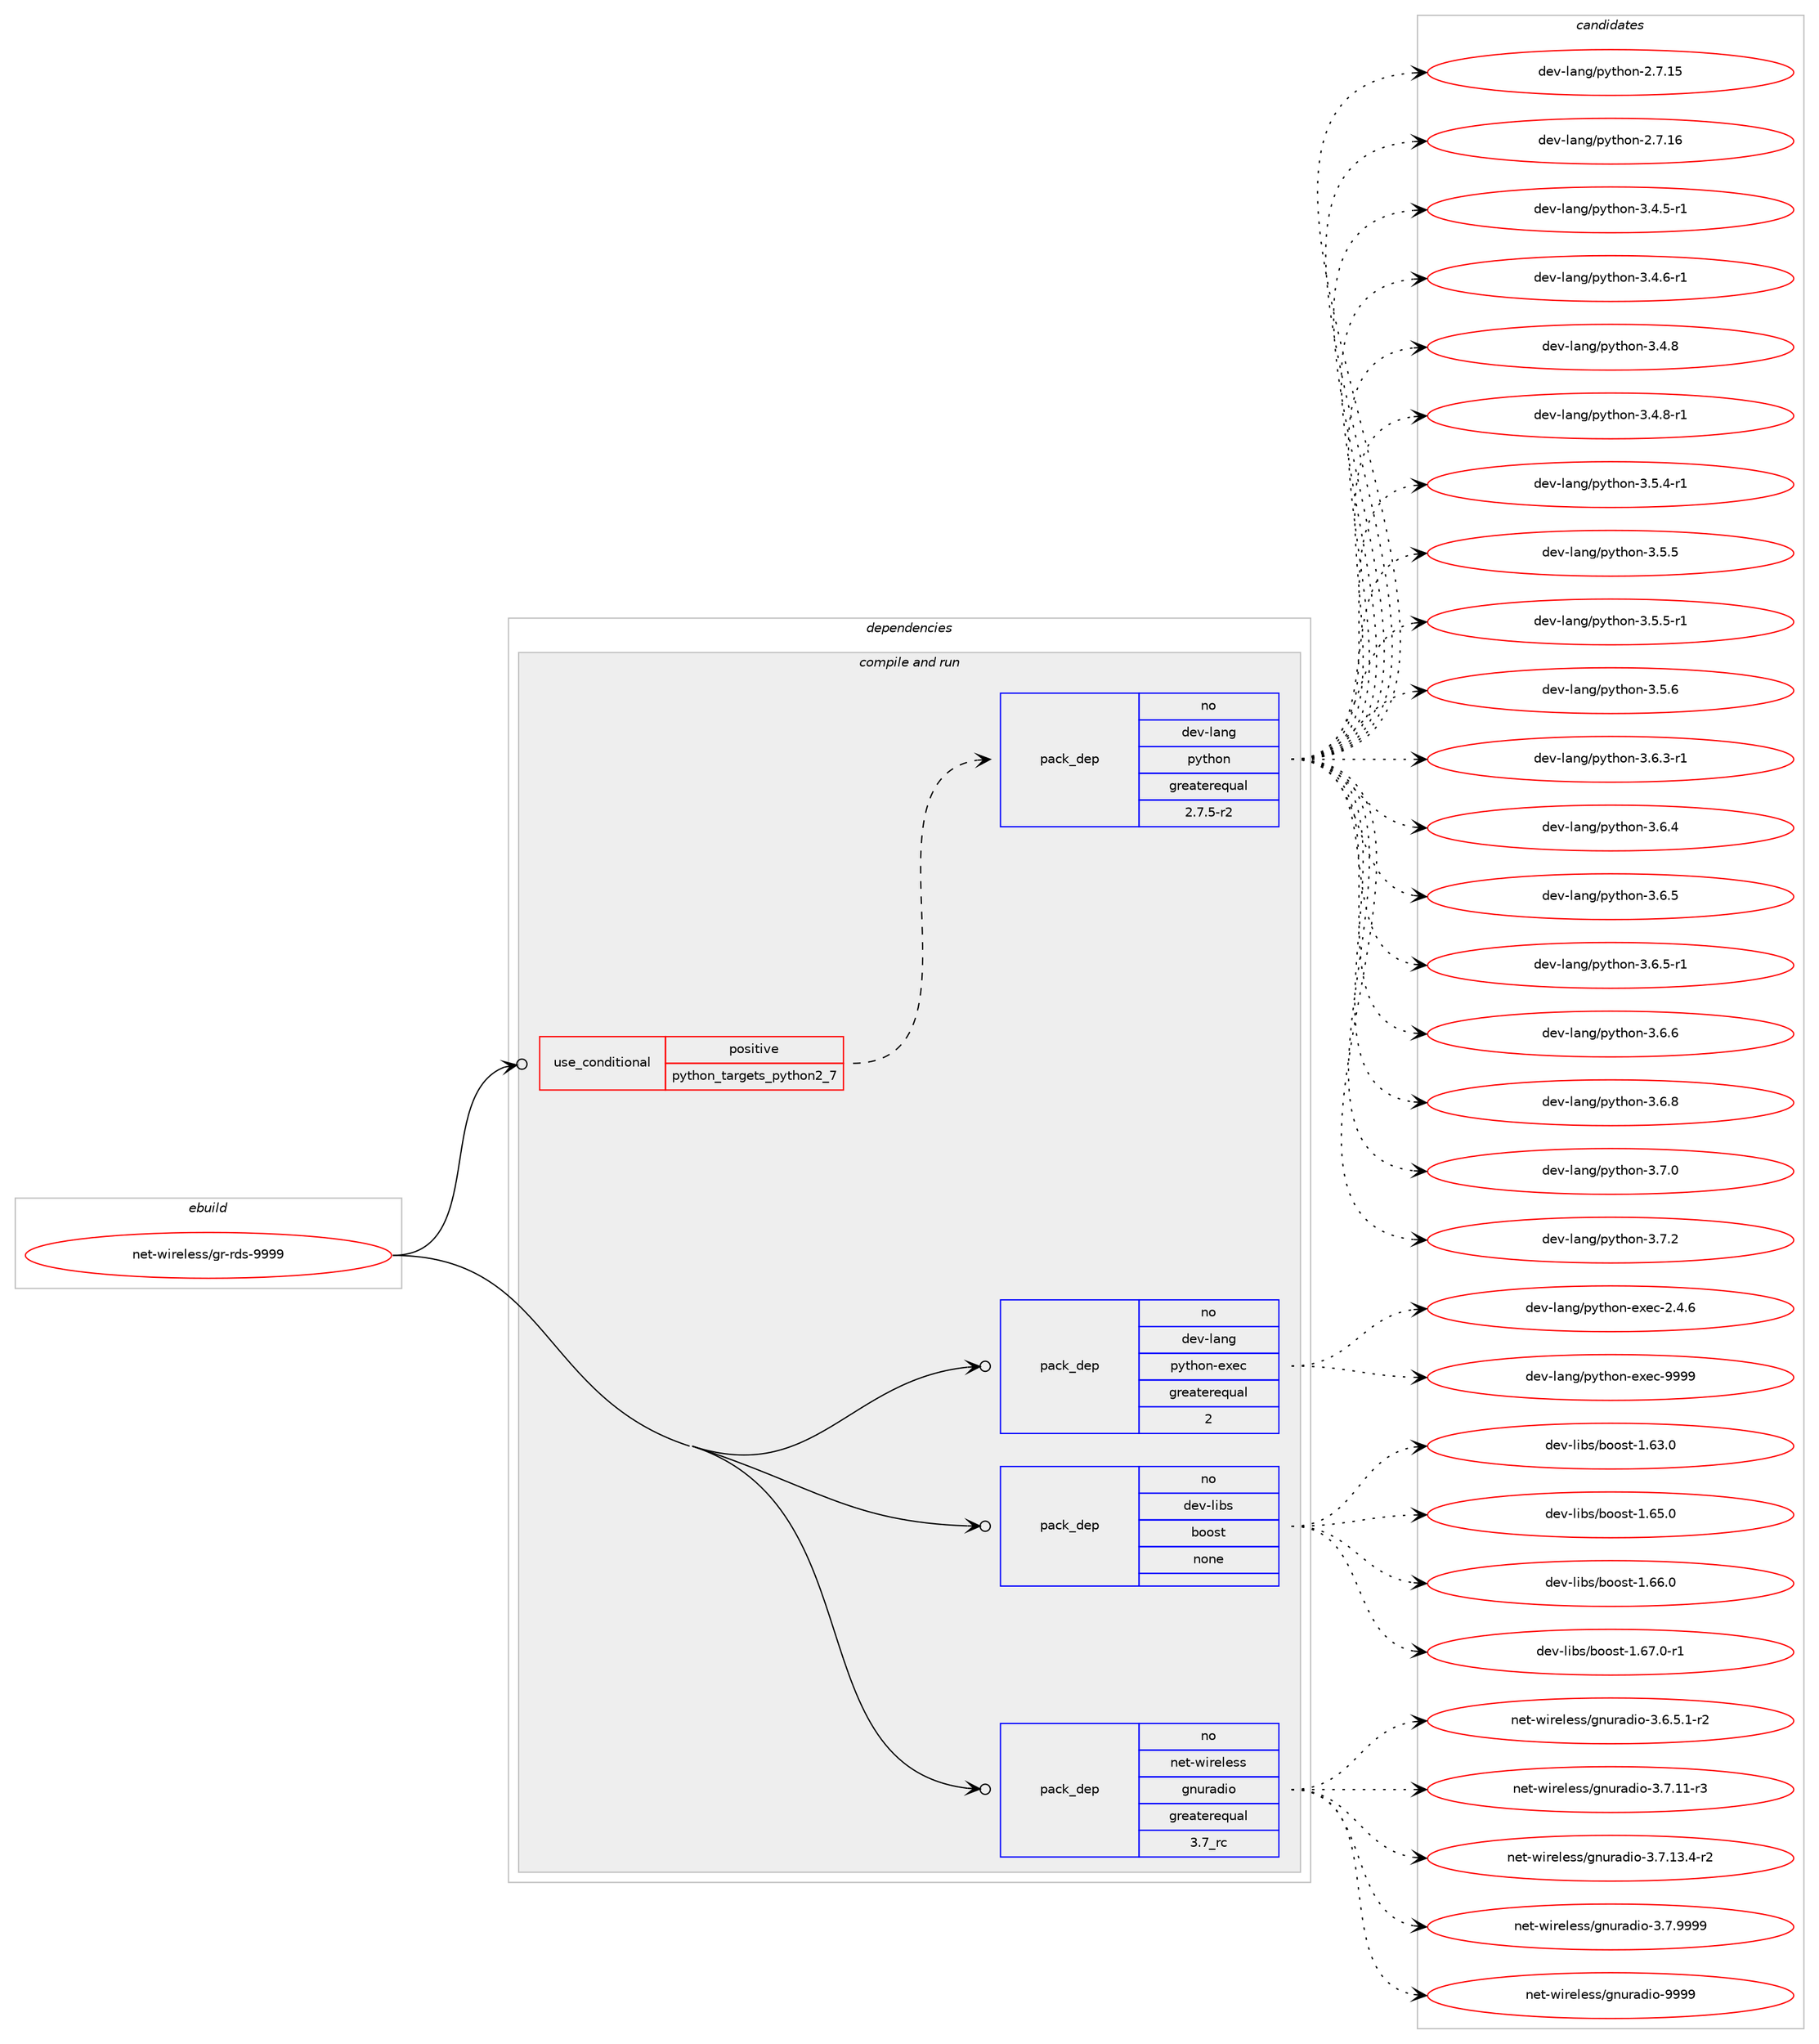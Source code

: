 digraph prolog {

# *************
# Graph options
# *************

newrank=true;
concentrate=true;
compound=true;
graph [rankdir=LR,fontname=Helvetica,fontsize=10,ranksep=1.5];#, ranksep=2.5, nodesep=0.2];
edge  [arrowhead=vee];
node  [fontname=Helvetica,fontsize=10];

# **********
# The ebuild
# **********

subgraph cluster_leftcol {
color=gray;
rank=same;
label=<<i>ebuild</i>>;
id [label="net-wireless/gr-rds-9999", color=red, width=4, href="../net-wireless/gr-rds-9999.svg"];
}

# ****************
# The dependencies
# ****************

subgraph cluster_midcol {
color=gray;
label=<<i>dependencies</i>>;
subgraph cluster_compile {
fillcolor="#eeeeee";
style=filled;
label=<<i>compile</i>>;
}
subgraph cluster_compileandrun {
fillcolor="#eeeeee";
style=filled;
label=<<i>compile and run</i>>;
subgraph cond451348 {
dependency1680568 [label=<<TABLE BORDER="0" CELLBORDER="1" CELLSPACING="0" CELLPADDING="4"><TR><TD ROWSPAN="3" CELLPADDING="10">use_conditional</TD></TR><TR><TD>positive</TD></TR><TR><TD>python_targets_python2_7</TD></TR></TABLE>>, shape=none, color=red];
subgraph pack1201716 {
dependency1680569 [label=<<TABLE BORDER="0" CELLBORDER="1" CELLSPACING="0" CELLPADDING="4" WIDTH="220"><TR><TD ROWSPAN="6" CELLPADDING="30">pack_dep</TD></TR><TR><TD WIDTH="110">no</TD></TR><TR><TD>dev-lang</TD></TR><TR><TD>python</TD></TR><TR><TD>greaterequal</TD></TR><TR><TD>2.7.5-r2</TD></TR></TABLE>>, shape=none, color=blue];
}
dependency1680568:e -> dependency1680569:w [weight=20,style="dashed",arrowhead="vee"];
}
id:e -> dependency1680568:w [weight=20,style="solid",arrowhead="odotvee"];
subgraph pack1201717 {
dependency1680570 [label=<<TABLE BORDER="0" CELLBORDER="1" CELLSPACING="0" CELLPADDING="4" WIDTH="220"><TR><TD ROWSPAN="6" CELLPADDING="30">pack_dep</TD></TR><TR><TD WIDTH="110">no</TD></TR><TR><TD>dev-lang</TD></TR><TR><TD>python-exec</TD></TR><TR><TD>greaterequal</TD></TR><TR><TD>2</TD></TR></TABLE>>, shape=none, color=blue];
}
id:e -> dependency1680570:w [weight=20,style="solid",arrowhead="odotvee"];
subgraph pack1201718 {
dependency1680571 [label=<<TABLE BORDER="0" CELLBORDER="1" CELLSPACING="0" CELLPADDING="4" WIDTH="220"><TR><TD ROWSPAN="6" CELLPADDING="30">pack_dep</TD></TR><TR><TD WIDTH="110">no</TD></TR><TR><TD>dev-libs</TD></TR><TR><TD>boost</TD></TR><TR><TD>none</TD></TR><TR><TD></TD></TR></TABLE>>, shape=none, color=blue];
}
id:e -> dependency1680571:w [weight=20,style="solid",arrowhead="odotvee"];
subgraph pack1201719 {
dependency1680572 [label=<<TABLE BORDER="0" CELLBORDER="1" CELLSPACING="0" CELLPADDING="4" WIDTH="220"><TR><TD ROWSPAN="6" CELLPADDING="30">pack_dep</TD></TR><TR><TD WIDTH="110">no</TD></TR><TR><TD>net-wireless</TD></TR><TR><TD>gnuradio</TD></TR><TR><TD>greaterequal</TD></TR><TR><TD>3.7_rc</TD></TR></TABLE>>, shape=none, color=blue];
}
id:e -> dependency1680572:w [weight=20,style="solid",arrowhead="odotvee"];
}
subgraph cluster_run {
fillcolor="#eeeeee";
style=filled;
label=<<i>run</i>>;
}
}

# **************
# The candidates
# **************

subgraph cluster_choices {
rank=same;
color=gray;
label=<<i>candidates</i>>;

subgraph choice1201716 {
color=black;
nodesep=1;
choice10010111845108971101034711212111610411111045504655464953 [label="dev-lang/python-2.7.15", color=red, width=4,href="../dev-lang/python-2.7.15.svg"];
choice10010111845108971101034711212111610411111045504655464954 [label="dev-lang/python-2.7.16", color=red, width=4,href="../dev-lang/python-2.7.16.svg"];
choice1001011184510897110103471121211161041111104551465246534511449 [label="dev-lang/python-3.4.5-r1", color=red, width=4,href="../dev-lang/python-3.4.5-r1.svg"];
choice1001011184510897110103471121211161041111104551465246544511449 [label="dev-lang/python-3.4.6-r1", color=red, width=4,href="../dev-lang/python-3.4.6-r1.svg"];
choice100101118451089711010347112121116104111110455146524656 [label="dev-lang/python-3.4.8", color=red, width=4,href="../dev-lang/python-3.4.8.svg"];
choice1001011184510897110103471121211161041111104551465246564511449 [label="dev-lang/python-3.4.8-r1", color=red, width=4,href="../dev-lang/python-3.4.8-r1.svg"];
choice1001011184510897110103471121211161041111104551465346524511449 [label="dev-lang/python-3.5.4-r1", color=red, width=4,href="../dev-lang/python-3.5.4-r1.svg"];
choice100101118451089711010347112121116104111110455146534653 [label="dev-lang/python-3.5.5", color=red, width=4,href="../dev-lang/python-3.5.5.svg"];
choice1001011184510897110103471121211161041111104551465346534511449 [label="dev-lang/python-3.5.5-r1", color=red, width=4,href="../dev-lang/python-3.5.5-r1.svg"];
choice100101118451089711010347112121116104111110455146534654 [label="dev-lang/python-3.5.6", color=red, width=4,href="../dev-lang/python-3.5.6.svg"];
choice1001011184510897110103471121211161041111104551465446514511449 [label="dev-lang/python-3.6.3-r1", color=red, width=4,href="../dev-lang/python-3.6.3-r1.svg"];
choice100101118451089711010347112121116104111110455146544652 [label="dev-lang/python-3.6.4", color=red, width=4,href="../dev-lang/python-3.6.4.svg"];
choice100101118451089711010347112121116104111110455146544653 [label="dev-lang/python-3.6.5", color=red, width=4,href="../dev-lang/python-3.6.5.svg"];
choice1001011184510897110103471121211161041111104551465446534511449 [label="dev-lang/python-3.6.5-r1", color=red, width=4,href="../dev-lang/python-3.6.5-r1.svg"];
choice100101118451089711010347112121116104111110455146544654 [label="dev-lang/python-3.6.6", color=red, width=4,href="../dev-lang/python-3.6.6.svg"];
choice100101118451089711010347112121116104111110455146544656 [label="dev-lang/python-3.6.8", color=red, width=4,href="../dev-lang/python-3.6.8.svg"];
choice100101118451089711010347112121116104111110455146554648 [label="dev-lang/python-3.7.0", color=red, width=4,href="../dev-lang/python-3.7.0.svg"];
choice100101118451089711010347112121116104111110455146554650 [label="dev-lang/python-3.7.2", color=red, width=4,href="../dev-lang/python-3.7.2.svg"];
dependency1680569:e -> choice10010111845108971101034711212111610411111045504655464953:w [style=dotted,weight="100"];
dependency1680569:e -> choice10010111845108971101034711212111610411111045504655464954:w [style=dotted,weight="100"];
dependency1680569:e -> choice1001011184510897110103471121211161041111104551465246534511449:w [style=dotted,weight="100"];
dependency1680569:e -> choice1001011184510897110103471121211161041111104551465246544511449:w [style=dotted,weight="100"];
dependency1680569:e -> choice100101118451089711010347112121116104111110455146524656:w [style=dotted,weight="100"];
dependency1680569:e -> choice1001011184510897110103471121211161041111104551465246564511449:w [style=dotted,weight="100"];
dependency1680569:e -> choice1001011184510897110103471121211161041111104551465346524511449:w [style=dotted,weight="100"];
dependency1680569:e -> choice100101118451089711010347112121116104111110455146534653:w [style=dotted,weight="100"];
dependency1680569:e -> choice1001011184510897110103471121211161041111104551465346534511449:w [style=dotted,weight="100"];
dependency1680569:e -> choice100101118451089711010347112121116104111110455146534654:w [style=dotted,weight="100"];
dependency1680569:e -> choice1001011184510897110103471121211161041111104551465446514511449:w [style=dotted,weight="100"];
dependency1680569:e -> choice100101118451089711010347112121116104111110455146544652:w [style=dotted,weight="100"];
dependency1680569:e -> choice100101118451089711010347112121116104111110455146544653:w [style=dotted,weight="100"];
dependency1680569:e -> choice1001011184510897110103471121211161041111104551465446534511449:w [style=dotted,weight="100"];
dependency1680569:e -> choice100101118451089711010347112121116104111110455146544654:w [style=dotted,weight="100"];
dependency1680569:e -> choice100101118451089711010347112121116104111110455146544656:w [style=dotted,weight="100"];
dependency1680569:e -> choice100101118451089711010347112121116104111110455146554648:w [style=dotted,weight="100"];
dependency1680569:e -> choice100101118451089711010347112121116104111110455146554650:w [style=dotted,weight="100"];
}
subgraph choice1201717 {
color=black;
nodesep=1;
choice1001011184510897110103471121211161041111104510112010199455046524654 [label="dev-lang/python-exec-2.4.6", color=red, width=4,href="../dev-lang/python-exec-2.4.6.svg"];
choice10010111845108971101034711212111610411111045101120101994557575757 [label="dev-lang/python-exec-9999", color=red, width=4,href="../dev-lang/python-exec-9999.svg"];
dependency1680570:e -> choice1001011184510897110103471121211161041111104510112010199455046524654:w [style=dotted,weight="100"];
dependency1680570:e -> choice10010111845108971101034711212111610411111045101120101994557575757:w [style=dotted,weight="100"];
}
subgraph choice1201718 {
color=black;
nodesep=1;
choice1001011184510810598115479811111111511645494654514648 [label="dev-libs/boost-1.63.0", color=red, width=4,href="../dev-libs/boost-1.63.0.svg"];
choice1001011184510810598115479811111111511645494654534648 [label="dev-libs/boost-1.65.0", color=red, width=4,href="../dev-libs/boost-1.65.0.svg"];
choice1001011184510810598115479811111111511645494654544648 [label="dev-libs/boost-1.66.0", color=red, width=4,href="../dev-libs/boost-1.66.0.svg"];
choice10010111845108105981154798111111115116454946545546484511449 [label="dev-libs/boost-1.67.0-r1", color=red, width=4,href="../dev-libs/boost-1.67.0-r1.svg"];
dependency1680571:e -> choice1001011184510810598115479811111111511645494654514648:w [style=dotted,weight="100"];
dependency1680571:e -> choice1001011184510810598115479811111111511645494654534648:w [style=dotted,weight="100"];
dependency1680571:e -> choice1001011184510810598115479811111111511645494654544648:w [style=dotted,weight="100"];
dependency1680571:e -> choice10010111845108105981154798111111115116454946545546484511449:w [style=dotted,weight="100"];
}
subgraph choice1201719 {
color=black;
nodesep=1;
choice11010111645119105114101108101115115471031101171149710010511145514654465346494511450 [label="net-wireless/gnuradio-3.6.5.1-r2", color=red, width=4,href="../net-wireless/gnuradio-3.6.5.1-r2.svg"];
choice110101116451191051141011081011151154710311011711497100105111455146554649494511451 [label="net-wireless/gnuradio-3.7.11-r3", color=red, width=4,href="../net-wireless/gnuradio-3.7.11-r3.svg"];
choice1101011164511910511410110810111511547103110117114971001051114551465546495146524511450 [label="net-wireless/gnuradio-3.7.13.4-r2", color=red, width=4,href="../net-wireless/gnuradio-3.7.13.4-r2.svg"];
choice110101116451191051141011081011151154710311011711497100105111455146554657575757 [label="net-wireless/gnuradio-3.7.9999", color=red, width=4,href="../net-wireless/gnuradio-3.7.9999.svg"];
choice1101011164511910511410110810111511547103110117114971001051114557575757 [label="net-wireless/gnuradio-9999", color=red, width=4,href="../net-wireless/gnuradio-9999.svg"];
dependency1680572:e -> choice11010111645119105114101108101115115471031101171149710010511145514654465346494511450:w [style=dotted,weight="100"];
dependency1680572:e -> choice110101116451191051141011081011151154710311011711497100105111455146554649494511451:w [style=dotted,weight="100"];
dependency1680572:e -> choice1101011164511910511410110810111511547103110117114971001051114551465546495146524511450:w [style=dotted,weight="100"];
dependency1680572:e -> choice110101116451191051141011081011151154710311011711497100105111455146554657575757:w [style=dotted,weight="100"];
dependency1680572:e -> choice1101011164511910511410110810111511547103110117114971001051114557575757:w [style=dotted,weight="100"];
}
}

}
